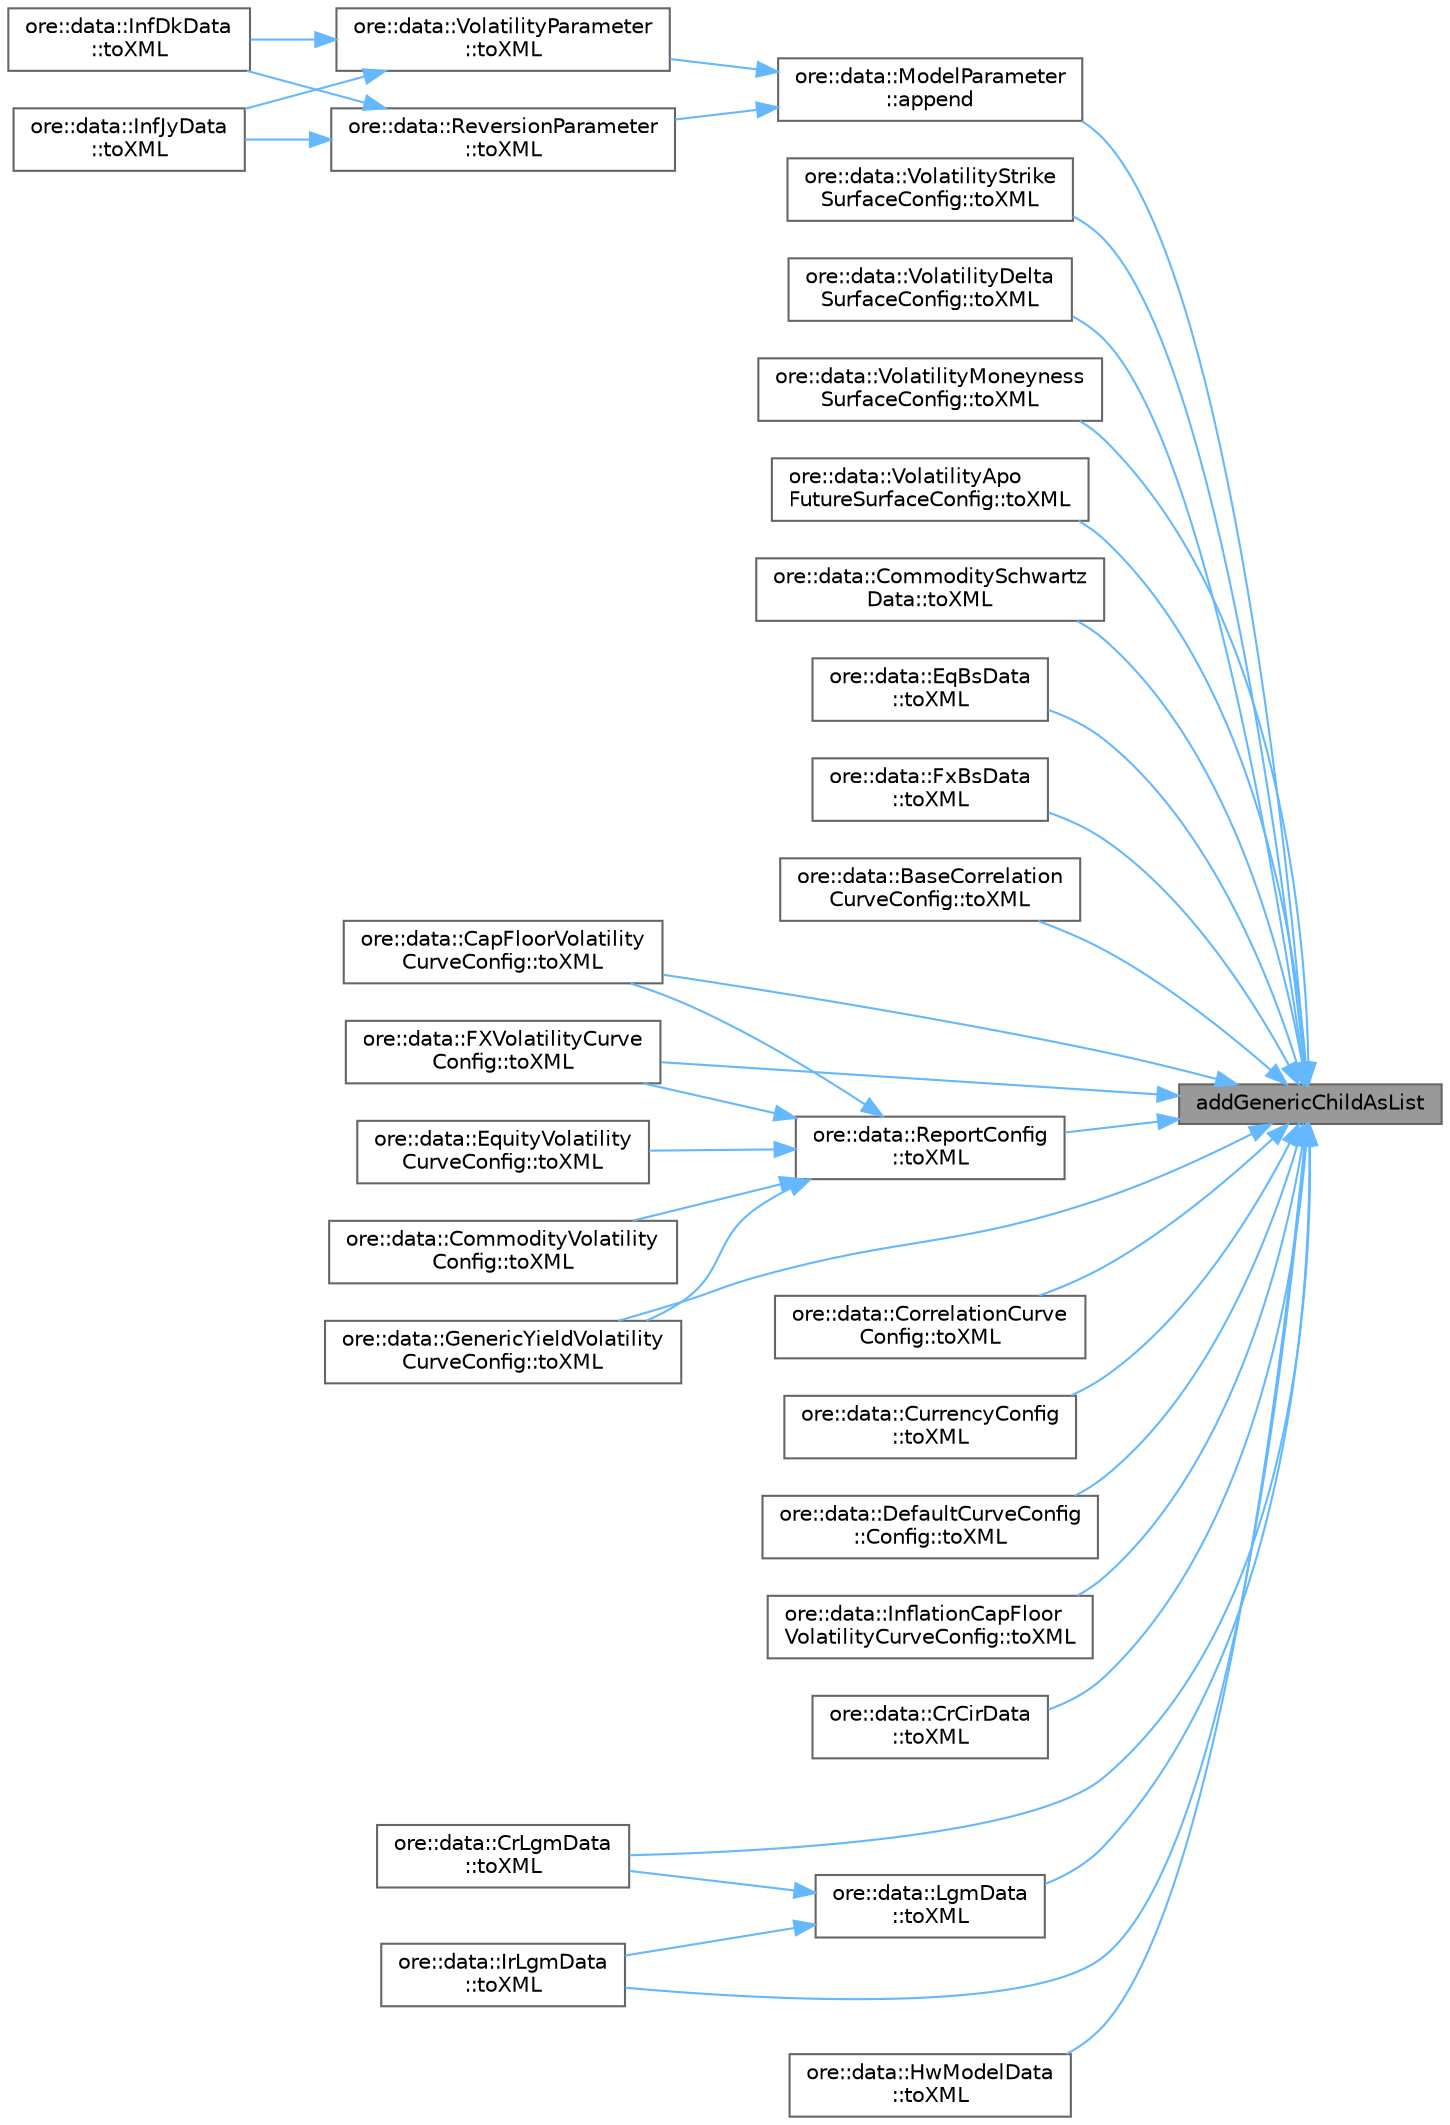digraph "addGenericChildAsList"
{
 // INTERACTIVE_SVG=YES
 // LATEX_PDF_SIZE
  bgcolor="transparent";
  edge [fontname=Helvetica,fontsize=10,labelfontname=Helvetica,labelfontsize=10];
  node [fontname=Helvetica,fontsize=10,shape=box,height=0.2,width=0.4];
  rankdir="RL";
  Node1 [label="addGenericChildAsList",height=0.2,width=0.4,color="gray40", fillcolor="grey60", style="filled", fontcolor="black",tooltip=" "];
  Node1 -> Node2 [dir="back",color="steelblue1",style="solid"];
  Node2 [label="ore::data::ModelParameter\l::append",height=0.2,width=0.4,color="grey40", fillcolor="white", style="filled",URL="$classore_1_1data_1_1_model_parameter.html#a56f70b63ec29971018bd69f3fee6cb43",tooltip="Method used by toXML in derived classes to add the members here to a node."];
  Node2 -> Node3 [dir="back",color="steelblue1",style="solid"];
  Node3 [label="ore::data::VolatilityParameter\l::toXML",height=0.2,width=0.4,color="grey40", fillcolor="white", style="filled",URL="$classore_1_1data_1_1_volatility_parameter.html#a7efefb9270d6c4933e4c96de0771f17a",tooltip=" "];
  Node3 -> Node4 [dir="back",color="steelblue1",style="solid"];
  Node4 [label="ore::data::InfDkData\l::toXML",height=0.2,width=0.4,color="grey40", fillcolor="white", style="filled",URL="$classore_1_1data_1_1_inf_dk_data.html#a7efefb9270d6c4933e4c96de0771f17a",tooltip=" "];
  Node3 -> Node5 [dir="back",color="steelblue1",style="solid"];
  Node5 [label="ore::data::InfJyData\l::toXML",height=0.2,width=0.4,color="grey40", fillcolor="white", style="filled",URL="$classore_1_1data_1_1_inf_jy_data.html#a7efefb9270d6c4933e4c96de0771f17a",tooltip=" "];
  Node2 -> Node6 [dir="back",color="steelblue1",style="solid"];
  Node6 [label="ore::data::ReversionParameter\l::toXML",height=0.2,width=0.4,color="grey40", fillcolor="white", style="filled",URL="$classore_1_1data_1_1_reversion_parameter.html#a7efefb9270d6c4933e4c96de0771f17a",tooltip=" "];
  Node6 -> Node4 [dir="back",color="steelblue1",style="solid"];
  Node6 -> Node5 [dir="back",color="steelblue1",style="solid"];
  Node1 -> Node7 [dir="back",color="steelblue1",style="solid"];
  Node7 [label="ore::data::VolatilityStrike\lSurfaceConfig::toXML",height=0.2,width=0.4,color="grey40", fillcolor="white", style="filled",URL="$classore_1_1data_1_1_volatility_strike_surface_config.html#a98c77e5a9e18de0cd031a56f97459774",tooltip=" "];
  Node1 -> Node8 [dir="back",color="steelblue1",style="solid"];
  Node8 [label="ore::data::VolatilityDelta\lSurfaceConfig::toXML",height=0.2,width=0.4,color="grey40", fillcolor="white", style="filled",URL="$classore_1_1data_1_1_volatility_delta_surface_config.html#a98c77e5a9e18de0cd031a56f97459774",tooltip=" "];
  Node1 -> Node9 [dir="back",color="steelblue1",style="solid"];
  Node9 [label="ore::data::VolatilityMoneyness\lSurfaceConfig::toXML",height=0.2,width=0.4,color="grey40", fillcolor="white", style="filled",URL="$classore_1_1data_1_1_volatility_moneyness_surface_config.html#a98c77e5a9e18de0cd031a56f97459774",tooltip=" "];
  Node1 -> Node10 [dir="back",color="steelblue1",style="solid"];
  Node10 [label="ore::data::VolatilityApo\lFutureSurfaceConfig::toXML",height=0.2,width=0.4,color="grey40", fillcolor="white", style="filled",URL="$classore_1_1data_1_1_volatility_apo_future_surface_config.html#a98c77e5a9e18de0cd031a56f97459774",tooltip=" "];
  Node1 -> Node11 [dir="back",color="steelblue1",style="solid"];
  Node11 [label="ore::data::CommoditySchwartz\lData::toXML",height=0.2,width=0.4,color="grey40", fillcolor="white", style="filled",URL="$classore_1_1data_1_1_commodity_schwartz_data.html#a7963e54dd2afe712b214bdf73bb35ecf",tooltip=" "];
  Node1 -> Node12 [dir="back",color="steelblue1",style="solid"];
  Node12 [label="ore::data::EqBsData\l::toXML",height=0.2,width=0.4,color="grey40", fillcolor="white", style="filled",URL="$classore_1_1data_1_1_eq_bs_data.html#a7963e54dd2afe712b214bdf73bb35ecf",tooltip=" "];
  Node1 -> Node13 [dir="back",color="steelblue1",style="solid"];
  Node13 [label="ore::data::FxBsData\l::toXML",height=0.2,width=0.4,color="grey40", fillcolor="white", style="filled",URL="$classore_1_1data_1_1_fx_bs_data.html#a7963e54dd2afe712b214bdf73bb35ecf",tooltip=" "];
  Node1 -> Node14 [dir="back",color="steelblue1",style="solid"];
  Node14 [label="ore::data::BaseCorrelation\lCurveConfig::toXML",height=0.2,width=0.4,color="grey40", fillcolor="white", style="filled",URL="$classore_1_1data_1_1_base_correlation_curve_config.html#a7efefb9270d6c4933e4c96de0771f17a",tooltip=" "];
  Node1 -> Node15 [dir="back",color="steelblue1",style="solid"];
  Node15 [label="ore::data::CapFloorVolatility\lCurveConfig::toXML",height=0.2,width=0.4,color="grey40", fillcolor="white", style="filled",URL="$classore_1_1data_1_1_cap_floor_volatility_curve_config.html#a7efefb9270d6c4933e4c96de0771f17a",tooltip=" "];
  Node1 -> Node16 [dir="back",color="steelblue1",style="solid"];
  Node16 [label="ore::data::CorrelationCurve\lConfig::toXML",height=0.2,width=0.4,color="grey40", fillcolor="white", style="filled",URL="$classore_1_1data_1_1_correlation_curve_config.html#a7efefb9270d6c4933e4c96de0771f17a",tooltip=" "];
  Node1 -> Node17 [dir="back",color="steelblue1",style="solid"];
  Node17 [label="ore::data::CurrencyConfig\l::toXML",height=0.2,width=0.4,color="grey40", fillcolor="white", style="filled",URL="$classore_1_1data_1_1_currency_config.html#a7efefb9270d6c4933e4c96de0771f17a",tooltip=" "];
  Node1 -> Node18 [dir="back",color="steelblue1",style="solid"];
  Node18 [label="ore::data::DefaultCurveConfig\l::Config::toXML",height=0.2,width=0.4,color="grey40", fillcolor="white", style="filled",URL="$classore_1_1data_1_1_default_curve_config_1_1_config.html#a7efefb9270d6c4933e4c96de0771f17a",tooltip=" "];
  Node1 -> Node19 [dir="back",color="steelblue1",style="solid"];
  Node19 [label="ore::data::FXVolatilityCurve\lConfig::toXML",height=0.2,width=0.4,color="grey40", fillcolor="white", style="filled",URL="$classore_1_1data_1_1_f_x_volatility_curve_config.html#a7efefb9270d6c4933e4c96de0771f17a",tooltip=" "];
  Node1 -> Node20 [dir="back",color="steelblue1",style="solid"];
  Node20 [label="ore::data::GenericYieldVolatility\lCurveConfig::toXML",height=0.2,width=0.4,color="grey40", fillcolor="white", style="filled",URL="$classore_1_1data_1_1_generic_yield_volatility_curve_config.html#a7efefb9270d6c4933e4c96de0771f17a",tooltip=" "];
  Node1 -> Node21 [dir="back",color="steelblue1",style="solid"];
  Node21 [label="ore::data::InflationCapFloor\lVolatilityCurveConfig::toXML",height=0.2,width=0.4,color="grey40", fillcolor="white", style="filled",URL="$classore_1_1data_1_1_inflation_cap_floor_volatility_curve_config.html#a7efefb9270d6c4933e4c96de0771f17a",tooltip=" "];
  Node1 -> Node22 [dir="back",color="steelblue1",style="solid"];
  Node22 [label="ore::data::ReportConfig\l::toXML",height=0.2,width=0.4,color="grey40", fillcolor="white", style="filled",URL="$classore_1_1data_1_1_report_config.html#a7efefb9270d6c4933e4c96de0771f17a",tooltip=" "];
  Node22 -> Node23 [dir="back",color="steelblue1",style="solid"];
  Node23 [label="ore::data::CommodityVolatility\lConfig::toXML",height=0.2,width=0.4,color="grey40", fillcolor="white", style="filled",URL="$classore_1_1data_1_1_commodity_volatility_config.html#a98c77e5a9e18de0cd031a56f97459774",tooltip=" "];
  Node22 -> Node15 [dir="back",color="steelblue1",style="solid"];
  Node22 -> Node24 [dir="back",color="steelblue1",style="solid"];
  Node24 [label="ore::data::EquityVolatility\lCurveConfig::toXML",height=0.2,width=0.4,color="grey40", fillcolor="white", style="filled",URL="$classore_1_1data_1_1_equity_volatility_curve_config.html#a7efefb9270d6c4933e4c96de0771f17a",tooltip=" "];
  Node22 -> Node19 [dir="back",color="steelblue1",style="solid"];
  Node22 -> Node20 [dir="back",color="steelblue1",style="solid"];
  Node1 -> Node25 [dir="back",color="steelblue1",style="solid"];
  Node25 [label="ore::data::CrCirData\l::toXML",height=0.2,width=0.4,color="grey40", fillcolor="white", style="filled",URL="$classore_1_1data_1_1_cr_cir_data.html#a7efefb9270d6c4933e4c96de0771f17a",tooltip=" "];
  Node1 -> Node26 [dir="back",color="steelblue1",style="solid"];
  Node26 [label="ore::data::CrLgmData\l::toXML",height=0.2,width=0.4,color="grey40", fillcolor="white", style="filled",URL="$classore_1_1data_1_1_cr_lgm_data.html#a7efefb9270d6c4933e4c96de0771f17a",tooltip=" "];
  Node1 -> Node27 [dir="back",color="steelblue1",style="solid"];
  Node27 [label="ore::data::HwModelData\l::toXML",height=0.2,width=0.4,color="grey40", fillcolor="white", style="filled",URL="$classore_1_1data_1_1_hw_model_data.html#a7efefb9270d6c4933e4c96de0771f17a",tooltip=" "];
  Node1 -> Node28 [dir="back",color="steelblue1",style="solid"];
  Node28 [label="ore::data::IrLgmData\l::toXML",height=0.2,width=0.4,color="grey40", fillcolor="white", style="filled",URL="$classore_1_1data_1_1_ir_lgm_data.html#a7efefb9270d6c4933e4c96de0771f17a",tooltip=" "];
  Node1 -> Node29 [dir="back",color="steelblue1",style="solid"];
  Node29 [label="ore::data::LgmData\l::toXML",height=0.2,width=0.4,color="grey40", fillcolor="white", style="filled",URL="$classore_1_1data_1_1_lgm_data.html#a7efefb9270d6c4933e4c96de0771f17a",tooltip=" "];
  Node29 -> Node26 [dir="back",color="steelblue1",style="solid"];
  Node29 -> Node28 [dir="back",color="steelblue1",style="solid"];
}
